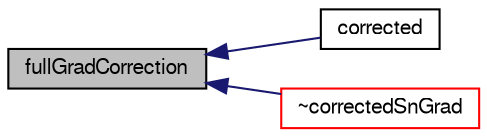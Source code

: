 digraph "fullGradCorrection"
{
  bgcolor="transparent";
  edge [fontname="FreeSans",fontsize="10",labelfontname="FreeSans",labelfontsize="10"];
  node [fontname="FreeSans",fontsize="10",shape=record];
  rankdir="LR";
  Node1585 [label="fullGradCorrection",height=0.2,width=0.4,color="black", fillcolor="grey75", style="filled", fontcolor="black"];
  Node1585 -> Node1586 [dir="back",color="midnightblue",fontsize="10",style="solid",fontname="FreeSans"];
  Node1586 [label="corrected",height=0.2,width=0.4,color="black",URL="$a22594.html#a09ea734bf81e6dc77b1347909d536fc1",tooltip="Return true if this scheme uses an explicit correction. "];
  Node1585 -> Node1587 [dir="back",color="midnightblue",fontsize="10",style="solid",fontname="FreeSans"];
  Node1587 [label="~correctedSnGrad",height=0.2,width=0.4,color="red",URL="$a22594.html#a7f264c286f9b19b76aa8baa220539de5",tooltip="Destructor. "];
}
